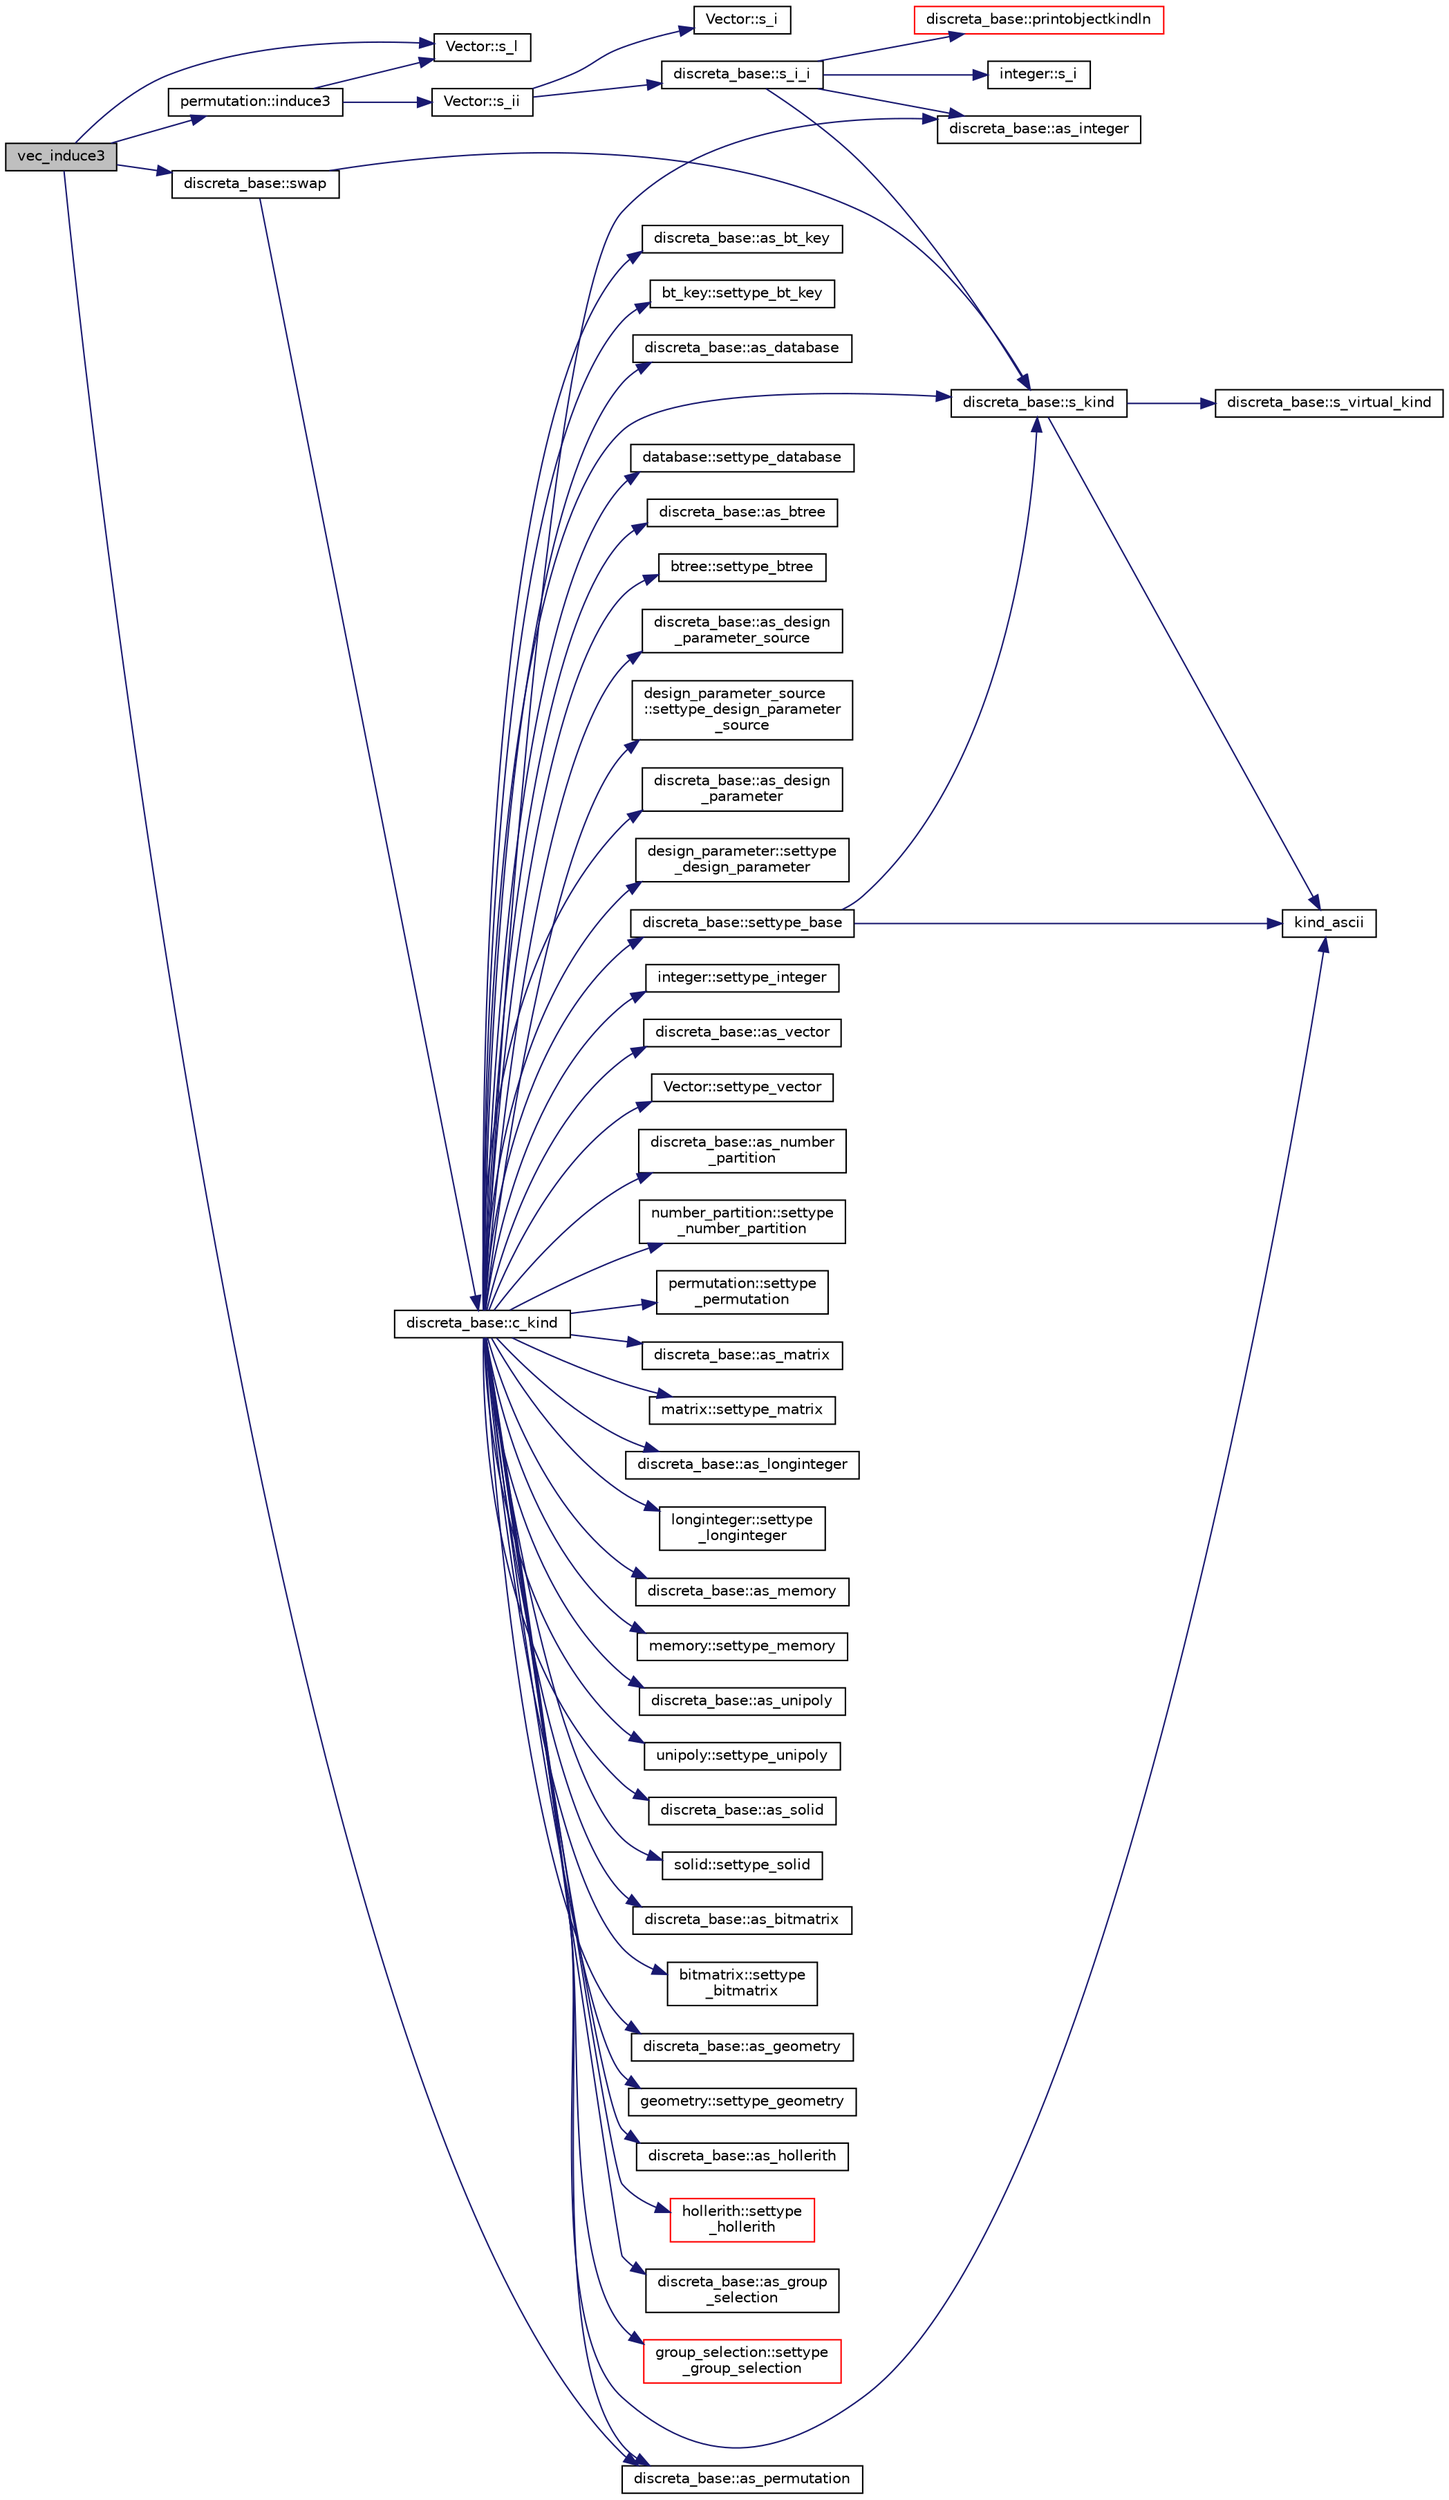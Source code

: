 digraph "vec_induce3"
{
  edge [fontname="Helvetica",fontsize="10",labelfontname="Helvetica",labelfontsize="10"];
  node [fontname="Helvetica",fontsize="10",shape=record];
  rankdir="LR";
  Node3530 [label="vec_induce3",height=0.2,width=0.4,color="black", fillcolor="grey75", style="filled", fontcolor="black"];
  Node3530 -> Node3531 [color="midnightblue",fontsize="10",style="solid",fontname="Helvetica"];
  Node3531 [label="Vector::s_l",height=0.2,width=0.4,color="black", fillcolor="white", style="filled",URL="$d5/db2/class_vector.html#ad2dc082288f858d22a528832289e0704"];
  Node3530 -> Node3532 [color="midnightblue",fontsize="10",style="solid",fontname="Helvetica"];
  Node3532 [label="discreta_base::as_permutation",height=0.2,width=0.4,color="black", fillcolor="white", style="filled",URL="$d7/d71/classdiscreta__base.html#aa4e72f36a82984239b12ae831e131098"];
  Node3530 -> Node3533 [color="midnightblue",fontsize="10",style="solid",fontname="Helvetica"];
  Node3533 [label="permutation::induce3",height=0.2,width=0.4,color="black", fillcolor="white", style="filled",URL="$d0/d08/classpermutation.html#a159dadce81dccf039f1a41825a0bb49e"];
  Node3533 -> Node3531 [color="midnightblue",fontsize="10",style="solid",fontname="Helvetica"];
  Node3533 -> Node3534 [color="midnightblue",fontsize="10",style="solid",fontname="Helvetica"];
  Node3534 [label="Vector::s_ii",height=0.2,width=0.4,color="black", fillcolor="white", style="filled",URL="$d5/db2/class_vector.html#a75d4942cc7b9794717b4846c10520db8"];
  Node3534 -> Node3535 [color="midnightblue",fontsize="10",style="solid",fontname="Helvetica"];
  Node3535 [label="Vector::s_i",height=0.2,width=0.4,color="black", fillcolor="white", style="filled",URL="$d5/db2/class_vector.html#a1c4fe1752523df8119f70dd550244871"];
  Node3534 -> Node3536 [color="midnightblue",fontsize="10",style="solid",fontname="Helvetica"];
  Node3536 [label="discreta_base::s_i_i",height=0.2,width=0.4,color="black", fillcolor="white", style="filled",URL="$d7/d71/classdiscreta__base.html#aadb92c01fbe69b3034b0214b33fbc735"];
  Node3536 -> Node3537 [color="midnightblue",fontsize="10",style="solid",fontname="Helvetica"];
  Node3537 [label="discreta_base::s_kind",height=0.2,width=0.4,color="black", fillcolor="white", style="filled",URL="$d7/d71/classdiscreta__base.html#a8a830025c74adbbc3362418a7c2ba157"];
  Node3537 -> Node3538 [color="midnightblue",fontsize="10",style="solid",fontname="Helvetica"];
  Node3538 [label="discreta_base::s_virtual_kind",height=0.2,width=0.4,color="black", fillcolor="white", style="filled",URL="$d7/d71/classdiscreta__base.html#a52778a6d6943a468be083d0785d418fb"];
  Node3537 -> Node3539 [color="midnightblue",fontsize="10",style="solid",fontname="Helvetica"];
  Node3539 [label="kind_ascii",height=0.2,width=0.4,color="black", fillcolor="white", style="filled",URL="$d9/d60/discreta_8h.html#ad0ce825a9f29bc6cec27e1b64cfe27bf"];
  Node3536 -> Node3540 [color="midnightblue",fontsize="10",style="solid",fontname="Helvetica"];
  Node3540 [label="discreta_base::printobjectkindln",height=0.2,width=0.4,color="red", fillcolor="white", style="filled",URL="$d7/d71/classdiscreta__base.html#a677ccc8f392ebedde05e453f8cf59559"];
  Node3536 -> Node3542 [color="midnightblue",fontsize="10",style="solid",fontname="Helvetica"];
  Node3542 [label="discreta_base::as_integer",height=0.2,width=0.4,color="black", fillcolor="white", style="filled",URL="$d7/d71/classdiscreta__base.html#a00d7691eaf874fd283d942692fe8dd26"];
  Node3536 -> Node3543 [color="midnightblue",fontsize="10",style="solid",fontname="Helvetica"];
  Node3543 [label="integer::s_i",height=0.2,width=0.4,color="black", fillcolor="white", style="filled",URL="$d0/de5/classinteger.html#adf28e9f94d4c844adaa950deeb80b904"];
  Node3530 -> Node3544 [color="midnightblue",fontsize="10",style="solid",fontname="Helvetica"];
  Node3544 [label="discreta_base::swap",height=0.2,width=0.4,color="black", fillcolor="white", style="filled",URL="$d7/d71/classdiscreta__base.html#a2e8acbb9d3476675dac5b6a583b0293e"];
  Node3544 -> Node3537 [color="midnightblue",fontsize="10",style="solid",fontname="Helvetica"];
  Node3544 -> Node3545 [color="midnightblue",fontsize="10",style="solid",fontname="Helvetica"];
  Node3545 [label="discreta_base::c_kind",height=0.2,width=0.4,color="black", fillcolor="white", style="filled",URL="$d7/d71/classdiscreta__base.html#adc2ff61589c2d083688e7a43f333cb62"];
  Node3545 -> Node3546 [color="midnightblue",fontsize="10",style="solid",fontname="Helvetica"];
  Node3546 [label="discreta_base::settype_base",height=0.2,width=0.4,color="black", fillcolor="white", style="filled",URL="$d7/d71/classdiscreta__base.html#a4f42899a89447d1c3993ea07c38f8ad4"];
  Node3546 -> Node3537 [color="midnightblue",fontsize="10",style="solid",fontname="Helvetica"];
  Node3546 -> Node3539 [color="midnightblue",fontsize="10",style="solid",fontname="Helvetica"];
  Node3545 -> Node3542 [color="midnightblue",fontsize="10",style="solid",fontname="Helvetica"];
  Node3545 -> Node3547 [color="midnightblue",fontsize="10",style="solid",fontname="Helvetica"];
  Node3547 [label="integer::settype_integer",height=0.2,width=0.4,color="black", fillcolor="white", style="filled",URL="$d0/de5/classinteger.html#a6265c65ef311229acd513d748faba796"];
  Node3545 -> Node3548 [color="midnightblue",fontsize="10",style="solid",fontname="Helvetica"];
  Node3548 [label="discreta_base::as_vector",height=0.2,width=0.4,color="black", fillcolor="white", style="filled",URL="$d7/d71/classdiscreta__base.html#a7bdd6cae39c380b128ee9e17e42cf020"];
  Node3545 -> Node3549 [color="midnightblue",fontsize="10",style="solid",fontname="Helvetica"];
  Node3549 [label="Vector::settype_vector",height=0.2,width=0.4,color="black", fillcolor="white", style="filled",URL="$d5/db2/class_vector.html#a34e0d00b18c051f23904a8429fa6c8b4"];
  Node3545 -> Node3550 [color="midnightblue",fontsize="10",style="solid",fontname="Helvetica"];
  Node3550 [label="discreta_base::as_number\l_partition",height=0.2,width=0.4,color="black", fillcolor="white", style="filled",URL="$d7/d71/classdiscreta__base.html#a307aa09de0e925d46697707968ffab00"];
  Node3545 -> Node3551 [color="midnightblue",fontsize="10",style="solid",fontname="Helvetica"];
  Node3551 [label="number_partition::settype\l_number_partition",height=0.2,width=0.4,color="black", fillcolor="white", style="filled",URL="$df/d50/classnumber__partition.html#a3aaec1b557758f643ffc8555bbc358be"];
  Node3545 -> Node3532 [color="midnightblue",fontsize="10",style="solid",fontname="Helvetica"];
  Node3545 -> Node3552 [color="midnightblue",fontsize="10",style="solid",fontname="Helvetica"];
  Node3552 [label="permutation::settype\l_permutation",height=0.2,width=0.4,color="black", fillcolor="white", style="filled",URL="$d0/d08/classpermutation.html#af1eea29f86195cede9562e444664c28c"];
  Node3545 -> Node3553 [color="midnightblue",fontsize="10",style="solid",fontname="Helvetica"];
  Node3553 [label="discreta_base::as_matrix",height=0.2,width=0.4,color="black", fillcolor="white", style="filled",URL="$d7/d71/classdiscreta__base.html#ae4d7f56d917a4707b838fbffde6467ff"];
  Node3545 -> Node3554 [color="midnightblue",fontsize="10",style="solid",fontname="Helvetica"];
  Node3554 [label="matrix::settype_matrix",height=0.2,width=0.4,color="black", fillcolor="white", style="filled",URL="$d1/d8d/classmatrix.html#a1780283a64a789e4084d792683d276bb"];
  Node3545 -> Node3555 [color="midnightblue",fontsize="10",style="solid",fontname="Helvetica"];
  Node3555 [label="discreta_base::as_longinteger",height=0.2,width=0.4,color="black", fillcolor="white", style="filled",URL="$d7/d71/classdiscreta__base.html#a20a094639eb711b10c8694c51937f7cd"];
  Node3545 -> Node3556 [color="midnightblue",fontsize="10",style="solid",fontname="Helvetica"];
  Node3556 [label="longinteger::settype\l_longinteger",height=0.2,width=0.4,color="black", fillcolor="white", style="filled",URL="$d3/d71/classlonginteger.html#ae5f811ece8df31b9ff114368a18e1dc5"];
  Node3545 -> Node3557 [color="midnightblue",fontsize="10",style="solid",fontname="Helvetica"];
  Node3557 [label="discreta_base::as_memory",height=0.2,width=0.4,color="black", fillcolor="white", style="filled",URL="$d7/d71/classdiscreta__base.html#ad94b2d7dce0cd4fa22db57f6e79c4bd2"];
  Node3545 -> Node3558 [color="midnightblue",fontsize="10",style="solid",fontname="Helvetica"];
  Node3558 [label="memory::settype_memory",height=0.2,width=0.4,color="black", fillcolor="white", style="filled",URL="$d8/d99/classmemory.html#a33aae277f9b8fe36b02e9d5da895451b"];
  Node3545 -> Node3559 [color="midnightblue",fontsize="10",style="solid",fontname="Helvetica"];
  Node3559 [label="discreta_base::as_unipoly",height=0.2,width=0.4,color="black", fillcolor="white", style="filled",URL="$d7/d71/classdiscreta__base.html#ad50d8027f039fe5c2478cddb243adc9d"];
  Node3545 -> Node3560 [color="midnightblue",fontsize="10",style="solid",fontname="Helvetica"];
  Node3560 [label="unipoly::settype_unipoly",height=0.2,width=0.4,color="black", fillcolor="white", style="filled",URL="$d1/d89/classunipoly.html#a8db854fcc85c5e1150b1f1b1c005c95b"];
  Node3545 -> Node3561 [color="midnightblue",fontsize="10",style="solid",fontname="Helvetica"];
  Node3561 [label="discreta_base::as_solid",height=0.2,width=0.4,color="black", fillcolor="white", style="filled",URL="$d7/d71/classdiscreta__base.html#a1fc5f2b85ec97ab0a69dd64903c970a5"];
  Node3545 -> Node3562 [color="midnightblue",fontsize="10",style="solid",fontname="Helvetica"];
  Node3562 [label="solid::settype_solid",height=0.2,width=0.4,color="black", fillcolor="white", style="filled",URL="$d8/def/classsolid.html#a775bd4821f75a8aee4ea3d4335ff90e0"];
  Node3545 -> Node3563 [color="midnightblue",fontsize="10",style="solid",fontname="Helvetica"];
  Node3563 [label="discreta_base::as_bitmatrix",height=0.2,width=0.4,color="black", fillcolor="white", style="filled",URL="$d7/d71/classdiscreta__base.html#a071ad54ea8ef6c9d1d15f532e5a76df6"];
  Node3545 -> Node3564 [color="midnightblue",fontsize="10",style="solid",fontname="Helvetica"];
  Node3564 [label="bitmatrix::settype\l_bitmatrix",height=0.2,width=0.4,color="black", fillcolor="white", style="filled",URL="$de/dc8/classbitmatrix.html#acb571d947f9526665ebbdc0ce3e2a973"];
  Node3545 -> Node3565 [color="midnightblue",fontsize="10",style="solid",fontname="Helvetica"];
  Node3565 [label="discreta_base::as_geometry",height=0.2,width=0.4,color="black", fillcolor="white", style="filled",URL="$d7/d71/classdiscreta__base.html#a38fc7b4cdd830703e9d87354b79bc5c8"];
  Node3545 -> Node3566 [color="midnightblue",fontsize="10",style="solid",fontname="Helvetica"];
  Node3566 [label="geometry::settype_geometry",height=0.2,width=0.4,color="black", fillcolor="white", style="filled",URL="$da/d44/classgeometry.html#ab4a336baba6a3f56f5ffa053a5be5ba7"];
  Node3545 -> Node3567 [color="midnightblue",fontsize="10",style="solid",fontname="Helvetica"];
  Node3567 [label="discreta_base::as_hollerith",height=0.2,width=0.4,color="black", fillcolor="white", style="filled",URL="$d7/d71/classdiscreta__base.html#a3e66f82711f314710107e2f29e589690"];
  Node3545 -> Node3568 [color="midnightblue",fontsize="10",style="solid",fontname="Helvetica"];
  Node3568 [label="hollerith::settype\l_hollerith",height=0.2,width=0.4,color="red", fillcolor="white", style="filled",URL="$d8/d99/classhollerith.html#a23bbd4acfc88a0e90f1245f243f51f76"];
  Node3545 -> Node3570 [color="midnightblue",fontsize="10",style="solid",fontname="Helvetica"];
  Node3570 [label="discreta_base::as_group\l_selection",height=0.2,width=0.4,color="black", fillcolor="white", style="filled",URL="$d7/d71/classdiscreta__base.html#aae1bac4883c567718bef9fb610abbdc8"];
  Node3545 -> Node3571 [color="midnightblue",fontsize="10",style="solid",fontname="Helvetica"];
  Node3571 [label="group_selection::settype\l_group_selection",height=0.2,width=0.4,color="red", fillcolor="white", style="filled",URL="$d6/db0/classgroup__selection.html#a015ed73b7b8d784bedd4d11ac1fc0ec1"];
  Node3545 -> Node3573 [color="midnightblue",fontsize="10",style="solid",fontname="Helvetica"];
  Node3573 [label="discreta_base::as_bt_key",height=0.2,width=0.4,color="black", fillcolor="white", style="filled",URL="$d7/d71/classdiscreta__base.html#a2734c6e08dca17cf6588bd5064ec1b9f"];
  Node3545 -> Node3574 [color="midnightblue",fontsize="10",style="solid",fontname="Helvetica"];
  Node3574 [label="bt_key::settype_bt_key",height=0.2,width=0.4,color="black", fillcolor="white", style="filled",URL="$d1/de5/classbt__key.html#a352bb10beb7c789d8d29373035824800"];
  Node3545 -> Node3575 [color="midnightblue",fontsize="10",style="solid",fontname="Helvetica"];
  Node3575 [label="discreta_base::as_database",height=0.2,width=0.4,color="black", fillcolor="white", style="filled",URL="$d7/d71/classdiscreta__base.html#ab055d39d58210a2b03ba3d33703b09a9"];
  Node3545 -> Node3576 [color="midnightblue",fontsize="10",style="solid",fontname="Helvetica"];
  Node3576 [label="database::settype_database",height=0.2,width=0.4,color="black", fillcolor="white", style="filled",URL="$db/d72/classdatabase.html#a014639aa001462e480eb1f3984839b72"];
  Node3545 -> Node3577 [color="midnightblue",fontsize="10",style="solid",fontname="Helvetica"];
  Node3577 [label="discreta_base::as_btree",height=0.2,width=0.4,color="black", fillcolor="white", style="filled",URL="$d7/d71/classdiscreta__base.html#a78e76674cef2ec113c17989c11288778"];
  Node3545 -> Node3578 [color="midnightblue",fontsize="10",style="solid",fontname="Helvetica"];
  Node3578 [label="btree::settype_btree",height=0.2,width=0.4,color="black", fillcolor="white", style="filled",URL="$dd/db0/classbtree.html#a5a1b9773c848908a6050cc733d2d9780"];
  Node3545 -> Node3579 [color="midnightblue",fontsize="10",style="solid",fontname="Helvetica"];
  Node3579 [label="discreta_base::as_design\l_parameter_source",height=0.2,width=0.4,color="black", fillcolor="white", style="filled",URL="$d7/d71/classdiscreta__base.html#a59cbf837c6582ded5bc586265d13d81a"];
  Node3545 -> Node3580 [color="midnightblue",fontsize="10",style="solid",fontname="Helvetica"];
  Node3580 [label="design_parameter_source\l::settype_design_parameter\l_source",height=0.2,width=0.4,color="black", fillcolor="white", style="filled",URL="$df/d4b/classdesign__parameter__source.html#a3af3b851df87bd1661fb9c9ce18822c8"];
  Node3545 -> Node3581 [color="midnightblue",fontsize="10",style="solid",fontname="Helvetica"];
  Node3581 [label="discreta_base::as_design\l_parameter",height=0.2,width=0.4,color="black", fillcolor="white", style="filled",URL="$d7/d71/classdiscreta__base.html#aab24ff38ea1c5471ab3de42e014d0f2a"];
  Node3545 -> Node3582 [color="midnightblue",fontsize="10",style="solid",fontname="Helvetica"];
  Node3582 [label="design_parameter::settype\l_design_parameter",height=0.2,width=0.4,color="black", fillcolor="white", style="filled",URL="$da/d94/classdesign__parameter.html#a8b19d277f2b7d09c2531a527dfc0359e"];
  Node3545 -> Node3539 [color="midnightblue",fontsize="10",style="solid",fontname="Helvetica"];
  Node3545 -> Node3537 [color="midnightblue",fontsize="10",style="solid",fontname="Helvetica"];
}
